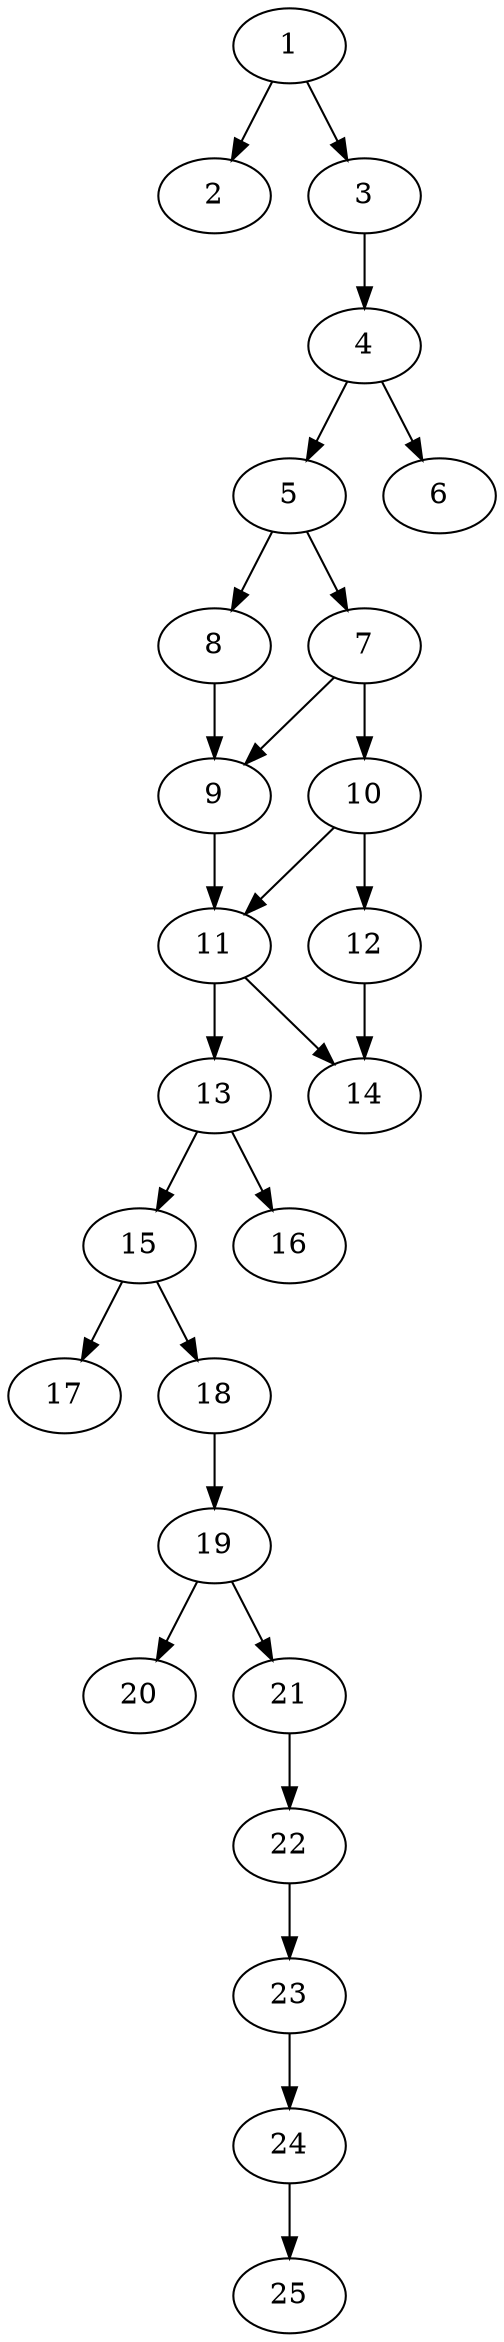 // DAG automatically generated by daggen at Thu Oct  3 14:00:39 2019
// ./daggen --dot -n 25 --ccr 0.5 --fat 0.3 --regular 0.7 --density 0.6 --mindata 5242880 --maxdata 52428800 
digraph G {
  1 [size="29855744", alpha="0.14", expect_size="14927872"] 
  1 -> 2 [size ="14927872"]
  1 -> 3 [size ="14927872"]
  2 [size="25821184", alpha="0.04", expect_size="12910592"] 
  3 [size="56340480", alpha="0.10", expect_size="28170240"] 
  3 -> 4 [size ="28170240"]
  4 [size="31215616", alpha="0.15", expect_size="15607808"] 
  4 -> 5 [size ="15607808"]
  4 -> 6 [size ="15607808"]
  5 [size="79130624", alpha="0.11", expect_size="39565312"] 
  5 -> 7 [size ="39565312"]
  5 -> 8 [size ="39565312"]
  6 [size="26345472", alpha="0.14", expect_size="13172736"] 
  7 [size="86054912", alpha="0.14", expect_size="43027456"] 
  7 -> 9 [size ="43027456"]
  7 -> 10 [size ="43027456"]
  8 [size="62930944", alpha="0.13", expect_size="31465472"] 
  8 -> 9 [size ="31465472"]
  9 [size="18771968", alpha="0.11", expect_size="9385984"] 
  9 -> 11 [size ="9385984"]
  10 [size="61679616", alpha="0.14", expect_size="30839808"] 
  10 -> 11 [size ="30839808"]
  10 -> 12 [size ="30839808"]
  11 [size="22894592", alpha="0.02", expect_size="11447296"] 
  11 -> 13 [size ="11447296"]
  11 -> 14 [size ="11447296"]
  12 [size="90519552", alpha="0.20", expect_size="45259776"] 
  12 -> 14 [size ="45259776"]
  13 [size="15386624", alpha="0.14", expect_size="7693312"] 
  13 -> 15 [size ="7693312"]
  13 -> 16 [size ="7693312"]
  14 [size="63059968", alpha="0.16", expect_size="31529984"] 
  15 [size="40480768", alpha="0.11", expect_size="20240384"] 
  15 -> 17 [size ="20240384"]
  15 -> 18 [size ="20240384"]
  16 [size="91029504", alpha="0.18", expect_size="45514752"] 
  17 [size="63926272", alpha="0.18", expect_size="31963136"] 
  18 [size="33720320", alpha="0.08", expect_size="16860160"] 
  18 -> 19 [size ="16860160"]
  19 [size="95598592", alpha="0.04", expect_size="47799296"] 
  19 -> 20 [size ="47799296"]
  19 -> 21 [size ="47799296"]
  20 [size="54509568", alpha="0.04", expect_size="27254784"] 
  21 [size="25227264", alpha="0.09", expect_size="12613632"] 
  21 -> 22 [size ="12613632"]
  22 [size="35141632", alpha="0.17", expect_size="17570816"] 
  22 -> 23 [size ="17570816"]
  23 [size="33527808", alpha="0.14", expect_size="16763904"] 
  23 -> 24 [size ="16763904"]
  24 [size="99188736", alpha="0.16", expect_size="49594368"] 
  24 -> 25 [size ="49594368"]
  25 [size="81387520", alpha="0.13", expect_size="40693760"] 
}
